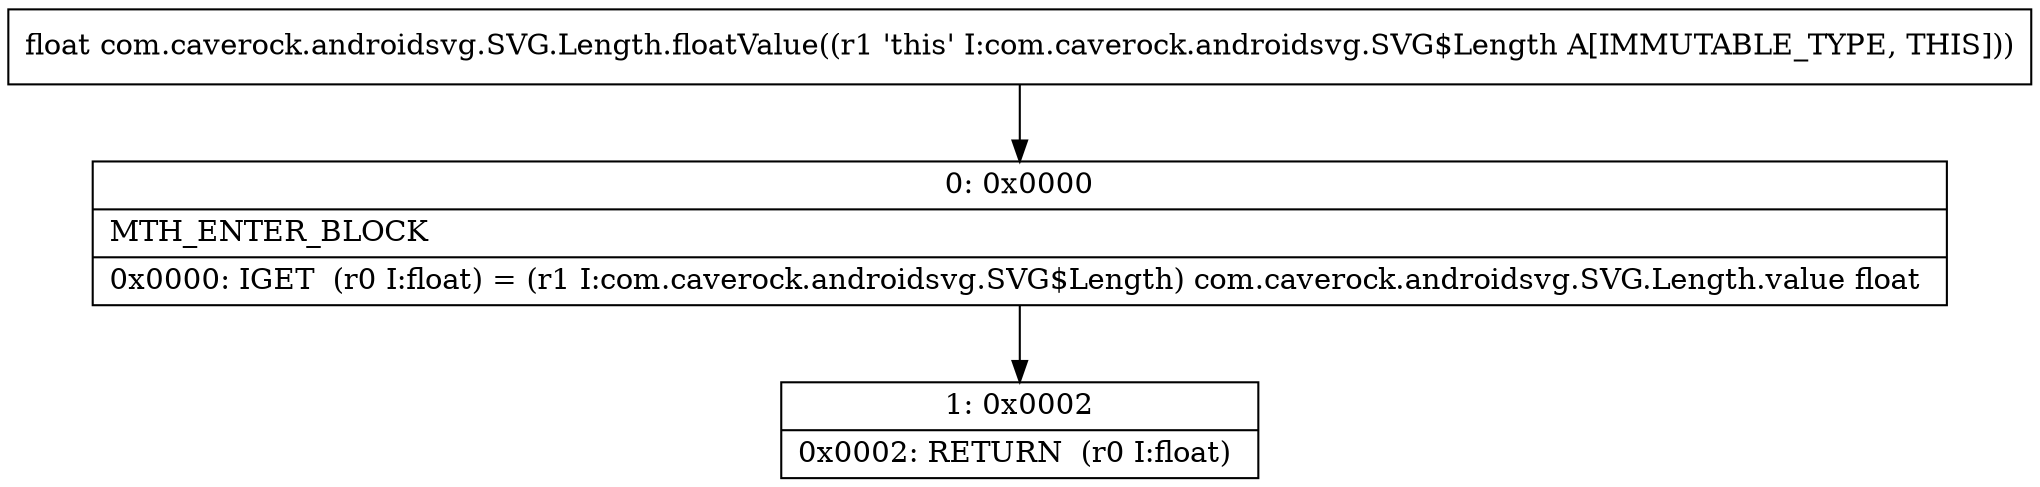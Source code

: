 digraph "CFG forcom.caverock.androidsvg.SVG.Length.floatValue()F" {
Node_0 [shape=record,label="{0\:\ 0x0000|MTH_ENTER_BLOCK\l|0x0000: IGET  (r0 I:float) = (r1 I:com.caverock.androidsvg.SVG$Length) com.caverock.androidsvg.SVG.Length.value float \l}"];
Node_1 [shape=record,label="{1\:\ 0x0002|0x0002: RETURN  (r0 I:float) \l}"];
MethodNode[shape=record,label="{float com.caverock.androidsvg.SVG.Length.floatValue((r1 'this' I:com.caverock.androidsvg.SVG$Length A[IMMUTABLE_TYPE, THIS])) }"];
MethodNode -> Node_0;
Node_0 -> Node_1;
}

